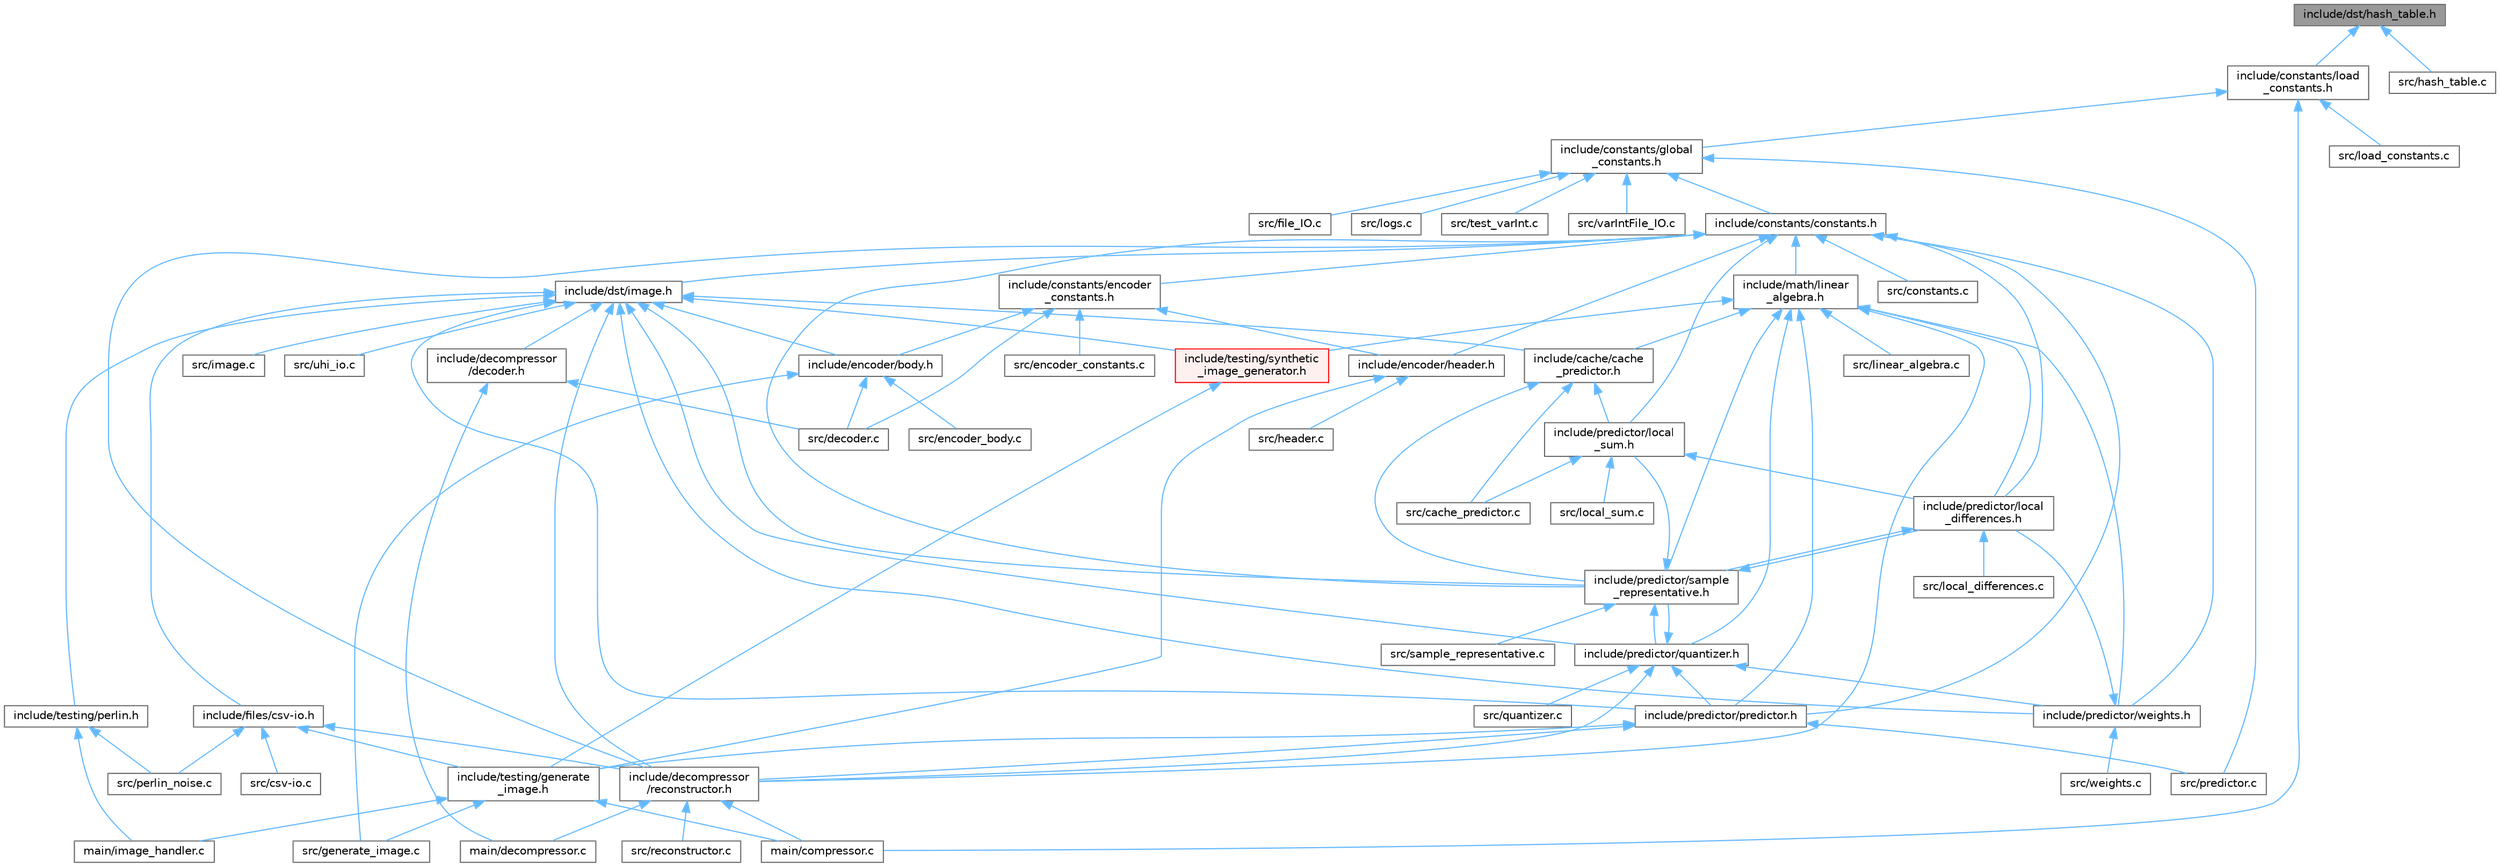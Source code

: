 digraph "include/dst/hash_table.h"
{
 // LATEX_PDF_SIZE
  bgcolor="transparent";
  edge [fontname=Helvetica,fontsize=10,labelfontname=Helvetica,labelfontsize=10];
  node [fontname=Helvetica,fontsize=10,shape=box,height=0.2,width=0.4];
  Node1 [id="Node000001",label="include/dst/hash_table.h",height=0.2,width=0.4,color="gray40", fillcolor="grey60", style="filled", fontcolor="black",tooltip=" "];
  Node1 -> Node2 [id="edge181_Node000001_Node000002",dir="back",color="steelblue1",style="solid",tooltip=" "];
  Node2 [id="Node000002",label="include/constants/load\l_constants.h",height=0.2,width=0.4,color="grey40", fillcolor="white", style="filled",URL="$d7/dce/a00143.html",tooltip=" "];
  Node2 -> Node3 [id="edge182_Node000002_Node000003",dir="back",color="steelblue1",style="solid",tooltip=" "];
  Node3 [id="Node000003",label="include/constants/global\l_constants.h",height=0.2,width=0.4,color="grey40", fillcolor="white", style="filled",URL="$d2/df5/a00137.html",tooltip=" "];
  Node3 -> Node4 [id="edge183_Node000003_Node000004",dir="back",color="steelblue1",style="solid",tooltip=" "];
  Node4 [id="Node000004",label="include/constants/constants.h",height=0.2,width=0.4,color="grey40", fillcolor="white", style="filled",URL="$d9/db6/a00146.html",tooltip=" "];
  Node4 -> Node5 [id="edge184_Node000004_Node000005",dir="back",color="steelblue1",style="solid",tooltip=" "];
  Node5 [id="Node000005",label="include/constants/encoder\l_constants.h",height=0.2,width=0.4,color="grey40", fillcolor="white", style="filled",URL="$d5/db1/a00140.html",tooltip=" "];
  Node5 -> Node6 [id="edge185_Node000005_Node000006",dir="back",color="steelblue1",style="solid",tooltip=" "];
  Node6 [id="Node000006",label="include/encoder/body.h",height=0.2,width=0.4,color="grey40", fillcolor="white", style="filled",URL="$da/dec/a00080.html",tooltip=" "];
  Node6 -> Node7 [id="edge186_Node000006_Node000007",dir="back",color="steelblue1",style="solid",tooltip=" "];
  Node7 [id="Node000007",label="src/decoder.c",height=0.2,width=0.4,color="grey40", fillcolor="white", style="filled",URL="$d1/dc6/a00347.html",tooltip=" "];
  Node6 -> Node8 [id="edge187_Node000006_Node000008",dir="back",color="steelblue1",style="solid",tooltip=" "];
  Node8 [id="Node000008",label="src/encoder_body.c",height=0.2,width=0.4,color="grey40", fillcolor="white", style="filled",URL="$d9/dd6/a00272.html",tooltip=" "];
  Node6 -> Node9 [id="edge188_Node000006_Node000009",dir="back",color="steelblue1",style="solid",tooltip=" "];
  Node9 [id="Node000009",label="src/generate_image.c",height=0.2,width=0.4,color="grey40", fillcolor="white", style="filled",URL="$d3/d07/a00305.html",tooltip=" "];
  Node5 -> Node10 [id="edge189_Node000005_Node000010",dir="back",color="steelblue1",style="solid",tooltip=" "];
  Node10 [id="Node000010",label="include/encoder/header.h",height=0.2,width=0.4,color="grey40", fillcolor="white", style="filled",URL="$d1/d09/a00077.html",tooltip=" "];
  Node10 -> Node11 [id="edge190_Node000010_Node000011",dir="back",color="steelblue1",style="solid",tooltip=" "];
  Node11 [id="Node000011",label="include/testing/generate\l_image.h",height=0.2,width=0.4,color="grey40", fillcolor="white", style="filled",URL="$df/d03/a00062.html",tooltip=" "];
  Node11 -> Node12 [id="edge191_Node000011_Node000012",dir="back",color="steelblue1",style="solid",tooltip=" "];
  Node12 [id="Node000012",label="main/compressor.c",height=0.2,width=0.4,color="grey40", fillcolor="white", style="filled",URL="$d6/d2d/a00047.html",tooltip=" "];
  Node11 -> Node13 [id="edge192_Node000011_Node000013",dir="back",color="steelblue1",style="solid",tooltip=" "];
  Node13 [id="Node000013",label="main/image_handler.c",height=0.2,width=0.4,color="grey40", fillcolor="white", style="filled",URL="$dc/dee/a00053.html",tooltip=" "];
  Node11 -> Node9 [id="edge193_Node000011_Node000009",dir="back",color="steelblue1",style="solid",tooltip=" "];
  Node10 -> Node14 [id="edge194_Node000010_Node000014",dir="back",color="steelblue1",style="solid",tooltip=" "];
  Node14 [id="Node000014",label="src/header.c",height=0.2,width=0.4,color="grey40", fillcolor="white", style="filled",URL="$dc/d50/a00332.html",tooltip=" "];
  Node5 -> Node7 [id="edge195_Node000005_Node000007",dir="back",color="steelblue1",style="solid",tooltip=" "];
  Node5 -> Node15 [id="edge196_Node000005_Node000015",dir="back",color="steelblue1",style="solid",tooltip=" "];
  Node15 [id="Node000015",label="src/encoder_constants.c",height=0.2,width=0.4,color="grey40", fillcolor="white", style="filled",URL="$de/d55/a00323.html",tooltip=" "];
  Node4 -> Node16 [id="edge197_Node000004_Node000016",dir="back",color="steelblue1",style="solid",tooltip=" "];
  Node16 [id="Node000016",label="include/decompressor\l/reconstructor.h",height=0.2,width=0.4,color="grey40", fillcolor="white", style="filled",URL="$d4/d81/a00110.html",tooltip=" "];
  Node16 -> Node12 [id="edge198_Node000016_Node000012",dir="back",color="steelblue1",style="solid",tooltip=" "];
  Node16 -> Node17 [id="edge199_Node000016_Node000017",dir="back",color="steelblue1",style="solid",tooltip=" "];
  Node17 [id="Node000017",label="main/decompressor.c",height=0.2,width=0.4,color="grey40", fillcolor="white", style="filled",URL="$d5/de0/a00050.html",tooltip=" "];
  Node16 -> Node18 [id="edge200_Node000016_Node000018",dir="back",color="steelblue1",style="solid",tooltip=" "];
  Node18 [id="Node000018",label="src/reconstructor.c",height=0.2,width=0.4,color="grey40", fillcolor="white", style="filled",URL="$d3/d93/a00341.html",tooltip=" "];
  Node4 -> Node19 [id="edge201_Node000004_Node000019",dir="back",color="steelblue1",style="solid",tooltip=" "];
  Node19 [id="Node000019",label="include/dst/image.h",height=0.2,width=0.4,color="grey40", fillcolor="white", style="filled",URL="$d3/d00/a00113.html",tooltip=" "];
  Node19 -> Node20 [id="edge202_Node000019_Node000020",dir="back",color="steelblue1",style="solid",tooltip=" "];
  Node20 [id="Node000020",label="include/cache/cache\l_predictor.h",height=0.2,width=0.4,color="grey40", fillcolor="white", style="filled",URL="$db/db6/a00074.html",tooltip="Deprecated, Used as a buffer for debugging and temporary storage."];
  Node20 -> Node21 [id="edge203_Node000020_Node000021",dir="back",color="steelblue1",style="solid",tooltip=" "];
  Node21 [id="Node000021",label="include/predictor/local\l_sum.h",height=0.2,width=0.4,color="grey40", fillcolor="white", style="filled",URL="$df/d98/a00107.html",tooltip=" "];
  Node21 -> Node22 [id="edge204_Node000021_Node000022",dir="back",color="steelblue1",style="solid",tooltip=" "];
  Node22 [id="Node000022",label="include/predictor/local\l_differences.h",height=0.2,width=0.4,color="grey40", fillcolor="white", style="filled",URL="$d4/d3a/a00101.html",tooltip=" "];
  Node22 -> Node23 [id="edge205_Node000022_Node000023",dir="back",color="steelblue1",style="solid",tooltip=" "];
  Node23 [id="Node000023",label="include/predictor/sample\l_representative.h",height=0.2,width=0.4,color="grey40", fillcolor="white", style="filled",URL="$d1/dc1/a00092.html",tooltip=" "];
  Node23 -> Node22 [id="edge206_Node000023_Node000022",dir="back",color="steelblue1",style="solid",tooltip=" "];
  Node23 -> Node21 [id="edge207_Node000023_Node000021",dir="back",color="steelblue1",style="solid",tooltip=" "];
  Node23 -> Node24 [id="edge208_Node000023_Node000024",dir="back",color="steelblue1",style="solid",tooltip=" "];
  Node24 [id="Node000024",label="include/predictor/quantizer.h",height=0.2,width=0.4,color="grey40", fillcolor="white", style="filled",URL="$d1/d44/a00098.html",tooltip=" "];
  Node24 -> Node16 [id="edge209_Node000024_Node000016",dir="back",color="steelblue1",style="solid",tooltip=" "];
  Node24 -> Node25 [id="edge210_Node000024_Node000025",dir="back",color="steelblue1",style="solid",tooltip=" "];
  Node25 [id="Node000025",label="include/predictor/predictor.h",height=0.2,width=0.4,color="grey40", fillcolor="white", style="filled",URL="$d0/dc2/a00104.html",tooltip=" "];
  Node25 -> Node16 [id="edge211_Node000025_Node000016",dir="back",color="steelblue1",style="solid",tooltip=" "];
  Node25 -> Node11 [id="edge212_Node000025_Node000011",dir="back",color="steelblue1",style="solid",tooltip=" "];
  Node25 -> Node26 [id="edge213_Node000025_Node000026",dir="back",color="steelblue1",style="solid",tooltip=" "];
  Node26 [id="Node000026",label="src/predictor.c",height=0.2,width=0.4,color="grey40", fillcolor="white", style="filled",URL="$d8/d8e/a00344.html",tooltip=" "];
  Node24 -> Node23 [id="edge214_Node000024_Node000023",dir="back",color="steelblue1",style="solid",tooltip=" "];
  Node24 -> Node27 [id="edge215_Node000024_Node000027",dir="back",color="steelblue1",style="solid",tooltip=" "];
  Node27 [id="Node000027",label="include/predictor/weights.h",height=0.2,width=0.4,color="grey40", fillcolor="white", style="filled",URL="$d9/d77/a00095.html",tooltip=" "];
  Node27 -> Node22 [id="edge216_Node000027_Node000022",dir="back",color="steelblue1",style="solid",tooltip=" "];
  Node27 -> Node28 [id="edge217_Node000027_Node000028",dir="back",color="steelblue1",style="solid",tooltip=" "];
  Node28 [id="Node000028",label="src/weights.c",height=0.2,width=0.4,color="grey40", fillcolor="white", style="filled",URL="$db/dc3/a00284.html",tooltip=" "];
  Node24 -> Node29 [id="edge218_Node000024_Node000029",dir="back",color="steelblue1",style="solid",tooltip=" "];
  Node29 [id="Node000029",label="src/quantizer.c",height=0.2,width=0.4,color="grey40", fillcolor="white", style="filled",URL="$d6/d7f/a00287.html",tooltip=" "];
  Node23 -> Node30 [id="edge219_Node000023_Node000030",dir="back",color="steelblue1",style="solid",tooltip=" "];
  Node30 [id="Node000030",label="src/sample_representative.c",height=0.2,width=0.4,color="grey40", fillcolor="white", style="filled",URL="$db/d7b/a00296.html",tooltip=" "];
  Node22 -> Node31 [id="edge220_Node000022_Node000031",dir="back",color="steelblue1",style="solid",tooltip=" "];
  Node31 [id="Node000031",label="src/local_differences.c",height=0.2,width=0.4,color="grey40", fillcolor="white", style="filled",URL="$da/de0/a00317.html",tooltip=" "];
  Node21 -> Node32 [id="edge221_Node000021_Node000032",dir="back",color="steelblue1",style="solid",tooltip=" "];
  Node32 [id="Node000032",label="src/cache_predictor.c",height=0.2,width=0.4,color="grey40", fillcolor="white", style="filled",URL="$df/d95/a00299.html",tooltip=" "];
  Node21 -> Node33 [id="edge222_Node000021_Node000033",dir="back",color="steelblue1",style="solid",tooltip=" "];
  Node33 [id="Node000033",label="src/local_sum.c",height=0.2,width=0.4,color="grey40", fillcolor="white", style="filled",URL="$d2/d04/a00281.html",tooltip=" "];
  Node20 -> Node23 [id="edge223_Node000020_Node000023",dir="back",color="steelblue1",style="solid",tooltip=" "];
  Node20 -> Node32 [id="edge224_Node000020_Node000032",dir="back",color="steelblue1",style="solid",tooltip=" "];
  Node19 -> Node34 [id="edge225_Node000019_Node000034",dir="back",color="steelblue1",style="solid",tooltip=" "];
  Node34 [id="Node000034",label="include/decompressor\l/decoder.h",height=0.2,width=0.4,color="grey40", fillcolor="white", style="filled",URL="$d3/d00/a00785.html",tooltip=" "];
  Node34 -> Node17 [id="edge226_Node000034_Node000017",dir="back",color="steelblue1",style="solid",tooltip=" "];
  Node34 -> Node7 [id="edge227_Node000034_Node000007",dir="back",color="steelblue1",style="solid",tooltip=" "];
  Node19 -> Node16 [id="edge228_Node000019_Node000016",dir="back",color="steelblue1",style="solid",tooltip=" "];
  Node19 -> Node6 [id="edge229_Node000019_Node000006",dir="back",color="steelblue1",style="solid",tooltip=" "];
  Node19 -> Node35 [id="edge230_Node000019_Node000035",dir="back",color="steelblue1",style="solid",tooltip=" "];
  Node35 [id="Node000035",label="include/files/csv-io.h",height=0.2,width=0.4,color="grey40", fillcolor="white", style="filled",URL="$dc/dfe/a00125.html",tooltip=" "];
  Node35 -> Node16 [id="edge231_Node000035_Node000016",dir="back",color="steelblue1",style="solid",tooltip=" "];
  Node35 -> Node11 [id="edge232_Node000035_Node000011",dir="back",color="steelblue1",style="solid",tooltip=" "];
  Node35 -> Node36 [id="edge233_Node000035_Node000036",dir="back",color="steelblue1",style="solid",tooltip=" "];
  Node36 [id="Node000036",label="src/csv-io.c",height=0.2,width=0.4,color="grey40", fillcolor="white", style="filled",URL="$df/da9/a00263.html",tooltip=" "];
  Node35 -> Node37 [id="edge234_Node000035_Node000037",dir="back",color="steelblue1",style="solid",tooltip=" "];
  Node37 [id="Node000037",label="src/perlin_noise.c",height=0.2,width=0.4,color="grey40", fillcolor="white", style="filled",URL="$d0/d61/a00302.html",tooltip=" "];
  Node19 -> Node25 [id="edge235_Node000019_Node000025",dir="back",color="steelblue1",style="solid",tooltip=" "];
  Node19 -> Node24 [id="edge236_Node000019_Node000024",dir="back",color="steelblue1",style="solid",tooltip=" "];
  Node19 -> Node23 [id="edge237_Node000019_Node000023",dir="back",color="steelblue1",style="solid",tooltip=" "];
  Node19 -> Node27 [id="edge238_Node000019_Node000027",dir="back",color="steelblue1",style="solid",tooltip=" "];
  Node19 -> Node38 [id="edge239_Node000019_Node000038",dir="back",color="steelblue1",style="solid",tooltip=" "];
  Node38 [id="Node000038",label="include/testing/perlin.h",height=0.2,width=0.4,color="grey40", fillcolor="white", style="filled",URL="$da/d24/a00068.html",tooltip=" "];
  Node38 -> Node13 [id="edge240_Node000038_Node000013",dir="back",color="steelblue1",style="solid",tooltip=" "];
  Node38 -> Node37 [id="edge241_Node000038_Node000037",dir="back",color="steelblue1",style="solid",tooltip=" "];
  Node19 -> Node39 [id="edge242_Node000019_Node000039",dir="back",color="steelblue1",style="solid",tooltip=" "];
  Node39 [id="Node000039",label="include/testing/synthetic\l_image_generator.h",height=0.2,width=0.4,color="red", fillcolor="#FFF0F0", style="filled",URL="$de/de1/a00065.html",tooltip=" "];
  Node39 -> Node11 [id="edge243_Node000039_Node000011",dir="back",color="steelblue1",style="solid",tooltip=" "];
  Node19 -> Node42 [id="edge244_Node000019_Node000042",dir="back",color="steelblue1",style="solid",tooltip=" "];
  Node42 [id="Node000042",label="src/image.c",height=0.2,width=0.4,color="grey40", fillcolor="white", style="filled",URL="$d0/d39/a00314.html",tooltip=" "];
  Node19 -> Node43 [id="edge245_Node000019_Node000043",dir="back",color="steelblue1",style="solid",tooltip=" "];
  Node43 [id="Node000043",label="src/uhi_io.c",height=0.2,width=0.4,color="grey40", fillcolor="white", style="filled",URL="$d1/d5d/a00311.html",tooltip=" "];
  Node4 -> Node10 [id="edge246_Node000004_Node000010",dir="back",color="steelblue1",style="solid",tooltip=" "];
  Node4 -> Node44 [id="edge247_Node000004_Node000044",dir="back",color="steelblue1",style="solid",tooltip=" "];
  Node44 [id="Node000044",label="include/math/linear\l_algebra.h",height=0.2,width=0.4,color="grey40", fillcolor="white", style="filled",URL="$da/d1e/a00149.html",tooltip=" "];
  Node44 -> Node20 [id="edge248_Node000044_Node000020",dir="back",color="steelblue1",style="solid",tooltip=" "];
  Node44 -> Node16 [id="edge249_Node000044_Node000016",dir="back",color="steelblue1",style="solid",tooltip=" "];
  Node44 -> Node22 [id="edge250_Node000044_Node000022",dir="back",color="steelblue1",style="solid",tooltip=" "];
  Node44 -> Node25 [id="edge251_Node000044_Node000025",dir="back",color="steelblue1",style="solid",tooltip=" "];
  Node44 -> Node24 [id="edge252_Node000044_Node000024",dir="back",color="steelblue1",style="solid",tooltip=" "];
  Node44 -> Node23 [id="edge253_Node000044_Node000023",dir="back",color="steelblue1",style="solid",tooltip=" "];
  Node44 -> Node27 [id="edge254_Node000044_Node000027",dir="back",color="steelblue1",style="solid",tooltip=" "];
  Node44 -> Node39 [id="edge255_Node000044_Node000039",dir="back",color="steelblue1",style="solid",tooltip=" "];
  Node44 -> Node45 [id="edge256_Node000044_Node000045",dir="back",color="steelblue1",style="solid",tooltip=" "];
  Node45 [id="Node000045",label="src/linear_algebra.c",height=0.2,width=0.4,color="grey40", fillcolor="white", style="filled",URL="$df/d91/a00335.html",tooltip=" "];
  Node4 -> Node22 [id="edge257_Node000004_Node000022",dir="back",color="steelblue1",style="solid",tooltip=" "];
  Node4 -> Node21 [id="edge258_Node000004_Node000021",dir="back",color="steelblue1",style="solid",tooltip=" "];
  Node4 -> Node25 [id="edge259_Node000004_Node000025",dir="back",color="steelblue1",style="solid",tooltip=" "];
  Node4 -> Node23 [id="edge260_Node000004_Node000023",dir="back",color="steelblue1",style="solid",tooltip=" "];
  Node4 -> Node27 [id="edge261_Node000004_Node000027",dir="back",color="steelblue1",style="solid",tooltip=" "];
  Node4 -> Node46 [id="edge262_Node000004_Node000046",dir="back",color="steelblue1",style="solid",tooltip=" "];
  Node46 [id="Node000046",label="src/constants.c",height=0.2,width=0.4,color="grey40", fillcolor="white", style="filled",URL="$de/d25/a00290.html",tooltip=" "];
  Node3 -> Node47 [id="edge263_Node000003_Node000047",dir="back",color="steelblue1",style="solid",tooltip=" "];
  Node47 [id="Node000047",label="src/file_IO.c",height=0.2,width=0.4,color="grey40", fillcolor="white", style="filled",URL="$dc/d5d/a00278.html",tooltip=" "];
  Node3 -> Node48 [id="edge264_Node000003_Node000048",dir="back",color="steelblue1",style="solid",tooltip=" "];
  Node48 [id="Node000048",label="src/logs.c",height=0.2,width=0.4,color="grey40", fillcolor="white", style="filled",URL="$d5/d42/a00269.html",tooltip=" "];
  Node3 -> Node26 [id="edge265_Node000003_Node000026",dir="back",color="steelblue1",style="solid",tooltip=" "];
  Node3 -> Node49 [id="edge266_Node000003_Node000049",dir="back",color="steelblue1",style="solid",tooltip=" "];
  Node49 [id="Node000049",label="src/test_varInt.c",height=0.2,width=0.4,color="grey40", fillcolor="white", style="filled",URL="$d8/d23/a00326.html",tooltip=" "];
  Node3 -> Node50 [id="edge267_Node000003_Node000050",dir="back",color="steelblue1",style="solid",tooltip=" "];
  Node50 [id="Node000050",label="src/varIntFile_IO.c",height=0.2,width=0.4,color="grey40", fillcolor="white", style="filled",URL="$dc/d84/a00338.html",tooltip=" "];
  Node2 -> Node12 [id="edge268_Node000002_Node000012",dir="back",color="steelblue1",style="solid",tooltip=" "];
  Node2 -> Node51 [id="edge269_Node000002_Node000051",dir="back",color="steelblue1",style="solid",tooltip=" "];
  Node51 [id="Node000051",label="src/load_constants.c",height=0.2,width=0.4,color="grey40", fillcolor="white", style="filled",URL="$db/d10/a00350.html",tooltip=" "];
  Node1 -> Node52 [id="edge270_Node000001_Node000052",dir="back",color="steelblue1",style="solid",tooltip=" "];
  Node52 [id="Node000052",label="src/hash_table.c",height=0.2,width=0.4,color="grey40", fillcolor="white", style="filled",URL="$d5/d35/a00266.html",tooltip=" "];
}
